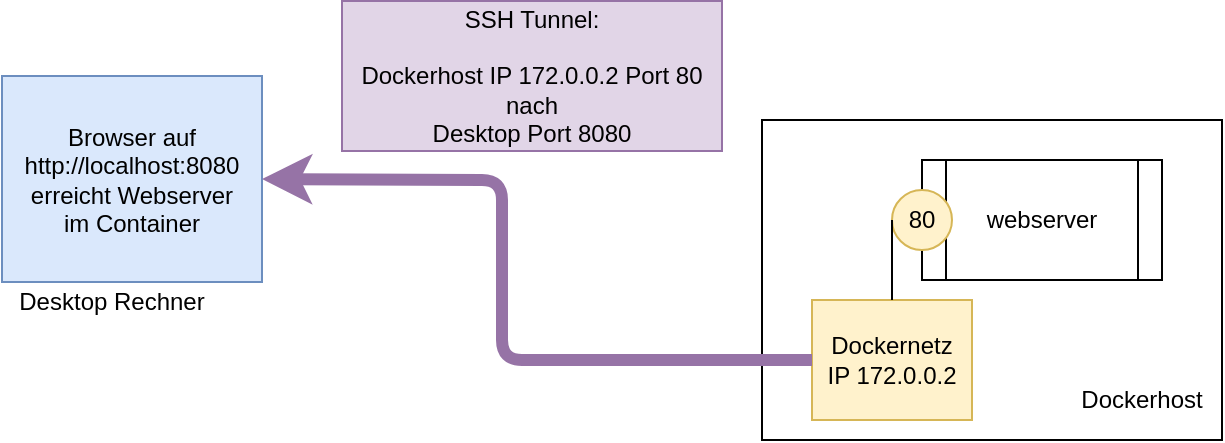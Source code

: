 <mxfile version="10.6.0" type="device"><diagram id="tjAyMpjNQhgPj_rSlWDu" name="Page-1"><mxGraphModel dx="1392" dy="756" grid="1" gridSize="10" guides="1" tooltips="1" connect="1" arrows="1" fold="1" page="1" pageScale="1" pageWidth="827" pageHeight="1169" math="0" shadow="0"><root><mxCell id="0"/><mxCell id="1" parent="0"/><mxCell id="7WEkXrknU3RjiOr6F22L-1" value="&lt;div&gt;Browser auf &lt;br&gt;&lt;/div&gt;&lt;div&gt;http://localhost:8080&lt;/div&gt;&lt;div&gt;erreicht Webserver &lt;br&gt;&lt;/div&gt;&lt;div&gt;im Container&lt;br&gt;&lt;/div&gt;" style="rounded=0;whiteSpace=wrap;html=1;fillColor=#dae8fc;strokeColor=#6c8ebf;" vertex="1" parent="1"><mxGeometry x="30" y="138" width="130" height="103" as="geometry"/></mxCell><mxCell id="7WEkXrknU3RjiOr6F22L-2" value="" style="rounded=0;whiteSpace=wrap;html=1;" vertex="1" parent="1"><mxGeometry x="410" y="160" width="230" height="160" as="geometry"/></mxCell><mxCell id="7WEkXrknU3RjiOr6F22L-3" value="webserver" style="shape=process;whiteSpace=wrap;html=1;backgroundOutline=1;" vertex="1" parent="1"><mxGeometry x="490" y="180" width="120" height="60" as="geometry"/></mxCell><mxCell id="7WEkXrknU3RjiOr6F22L-4" value="80" style="ellipse;whiteSpace=wrap;html=1;aspect=fixed;fillColor=#fff2cc;strokeColor=#d6b656;" vertex="1" parent="1"><mxGeometry x="475" y="195" width="30" height="30" as="geometry"/></mxCell><mxCell id="7WEkXrknU3RjiOr6F22L-6" value="&lt;div&gt;Dockernetz&lt;/div&gt;&lt;div&gt;IP 172.0.0.2&lt;br&gt;&lt;/div&gt;" style="text;html=1;strokeColor=#d6b656;fillColor=#fff2cc;align=center;verticalAlign=middle;whiteSpace=wrap;rounded=0;" vertex="1" parent="1"><mxGeometry x="435" y="250" width="80" height="60" as="geometry"/></mxCell><mxCell id="7WEkXrknU3RjiOr6F22L-9" value="" style="endArrow=none;html=1;entryX=0;entryY=0.5;entryDx=0;entryDy=0;" edge="1" parent="1" source="7WEkXrknU3RjiOr6F22L-6" target="7WEkXrknU3RjiOr6F22L-4"><mxGeometry width="50" height="50" relative="1" as="geometry"><mxPoint x="80" y="390" as="sourcePoint"/><mxPoint x="130" y="340" as="targetPoint"/></mxGeometry></mxCell><mxCell id="7WEkXrknU3RjiOr6F22L-10" value="Dockerhost" style="text;html=1;strokeColor=none;fillColor=none;align=center;verticalAlign=middle;whiteSpace=wrap;rounded=0;" vertex="1" parent="1"><mxGeometry x="580" y="290" width="40" height="20" as="geometry"/></mxCell><mxCell id="7WEkXrknU3RjiOr6F22L-11" value="" style="endArrow=classic;html=1;exitX=0;exitY=0.5;exitDx=0;exitDy=0;entryX=1;entryY=0.5;entryDx=0;entryDy=0;fillColor=#e1d5e7;strokeColor=#9673a6;strokeWidth=6;" edge="1" parent="1" source="7WEkXrknU3RjiOr6F22L-6" target="7WEkXrknU3RjiOr6F22L-1"><mxGeometry width="50" height="50" relative="1" as="geometry"><mxPoint x="40" y="390" as="sourcePoint"/><mxPoint x="90" y="340" as="targetPoint"/><Array as="points"><mxPoint x="280" y="280"/><mxPoint x="280" y="190"/></Array></mxGeometry></mxCell><mxCell id="7WEkXrknU3RjiOr6F22L-13" value="&lt;div&gt;SSH Tunnel: &lt;br&gt;&lt;/div&gt;&lt;div&gt;&lt;br&gt;&lt;/div&gt;&lt;div&gt;Dockerhost IP 172.0.0.2 Port 80 &lt;br&gt;&lt;/div&gt;&lt;div&gt;nach &lt;br&gt;&lt;/div&gt;&lt;div&gt;Desktop Port 8080 &lt;br&gt;&lt;/div&gt;" style="text;html=1;strokeColor=#9673a6;fillColor=#e1d5e7;align=center;verticalAlign=middle;whiteSpace=wrap;rounded=0;" vertex="1" parent="1"><mxGeometry x="200" y="100.5" width="190" height="75" as="geometry"/></mxCell><mxCell id="7WEkXrknU3RjiOr6F22L-15" value="Desktop Rechner" style="text;html=1;strokeColor=none;fillColor=none;align=center;verticalAlign=middle;whiteSpace=wrap;rounded=0;" vertex="1" parent="1"><mxGeometry x="30" y="241" width="110" height="20" as="geometry"/></mxCell></root></mxGraphModel></diagram></mxfile>